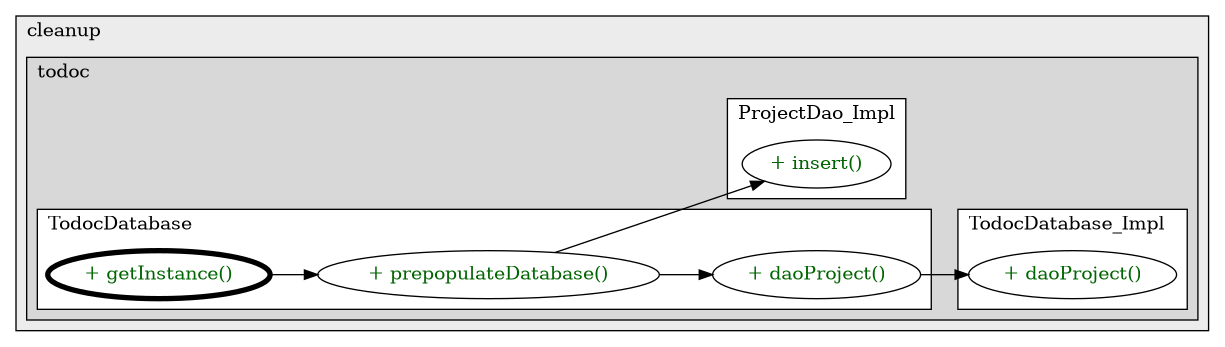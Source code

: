 @startuml

/' diagram meta data start
config=CallConfiguration;
{
  "rootMethod": "com.cleanup.todoc.database.TodocDatabase#getInstance(Context)",
  "projectClassification": {
    "searchMode": "OpenProject", // OpenProject, AllProjects
    "includedProjects": "",
    "pathEndKeywords": "*.impl",
    "isClientPath": "",
    "isClientName": "",
    "isTestPath": "",
    "isTestName": "",
    "isMappingPath": "",
    "isMappingName": "",
    "isDataAccessPath": "",
    "isDataAccessName": "",
    "isDataStructurePath": "",
    "isDataStructureName": "",
    "isInterfaceStructuresPath": "",
    "isInterfaceStructuresName": "",
    "isEntryPointPath": "",
    "isEntryPointName": "",
    "treatFinalFieldsAsMandatory": false
  },
  "graphRestriction": {
    "classPackageExcludeFilter": "",
    "classPackageIncludeFilter": "",
    "classNameExcludeFilter": "",
    "classNameIncludeFilter": "",
    "methodNameExcludeFilter": "",
    "methodNameIncludeFilter": "",
    "removeByInheritance": "", // inheritance/annotation based filtering is done in a second step
    "removeByAnnotation": "",
    "removeByClassPackage": "", // cleanup the graph after inheritance/annotation based filtering is done
    "removeByClassName": "",
    "cutMappings": false,
    "cutEnum": true,
    "cutTests": true,
    "cutClient": true,
    "cutDataAccess": true,
    "cutInterfaceStructures": true,
    "cutDataStructures": true,
    "cutGetterAndSetter": true,
    "cutConstructors": true
  },
  "graphTraversal": {
    "forwardDepth": 3,
    "backwardDepth": 3,
    "classPackageExcludeFilter": "",
    "classPackageIncludeFilter": "",
    "classNameExcludeFilter": "",
    "classNameIncludeFilter": "",
    "methodNameExcludeFilter": "",
    "methodNameIncludeFilter": "",
    "hideMappings": false,
    "hideDataStructures": false,
    "hidePrivateMethods": true,
    "hideInterfaceCalls": true, // indirection: implementation -> interface (is hidden) -> implementation
    "onlyShowApplicationEntryPoints": false, // root node is included
    "useMethodCallsForStructureDiagram": "ForwardOnly" // ForwardOnly, BothDirections, No
  },
  "details": {
    "aggregation": "GroupByClass", // ByClass, GroupByClass, None
    "showMethodParametersTypes": false,
    "showMethodParametersNames": false,
    "showMethodReturnType": false,
    "showPackageLevels": 2,
    "showCallOrder": false,
    "edgeMode": "MethodsOnly", // TypesOnly, MethodsOnly, TypesAndMethods, MethodsAndDirectTypeUsage
    "showDetailedClassStructure": false
  },
  "rootClass": "com.cleanup.todoc.database.TodocDatabase",
  "extensionCallbackMethod": "" // qualified.class.name#methodName - signature: public static String method(String)
}
diagram meta data end '/



digraph g {
    rankdir="LR"
    splines=polyline
    

'nodes 
subgraph cluster_856774308 { 
   	label=cleanup
	labeljust=l
	fillcolor="#ececec"
	style=filled
   
   subgraph cluster_1925994771 { 
   	label=todoc
	labeljust=l
	fillcolor="#d8d8d8"
	style=filled
   
   subgraph cluster_1646619053 { 
   	label=TodocDatabase
	labeljust=l
	fillcolor=white
	style=filled
   
   TodocDatabase1426069251XXXdaoProject0[
	label="+ daoProject()"
	style=filled
	fillcolor=white
	tooltip="TodocDatabase

null"
	fontcolor=darkgreen
];

TodocDatabase1426069251XXXgetInstance1678783089[
	label="+ getInstance()"
	style=filled
	fillcolor=white
	tooltip="TodocDatabase

null"
	penwidth=4
	fontcolor=darkgreen
];

TodocDatabase1426069251XXXprepopulateDatabase0[
	label="+ prepopulateDatabase()"
	style=filled
	fillcolor=white
	tooltip="TodocDatabase

null"
	fontcolor=darkgreen
];
} 

subgraph cluster_2039993966 { 
   	label=TodocDatabase_Impl
	labeljust=l
	fillcolor=white
	style=filled
   
   TodocDatabase_Impl1426069251XXXdaoProject0[
	label="+ daoProject()"
	style=filled
	fillcolor=white
	tooltip="TodocDatabase_Impl

null"
	fontcolor=darkgreen
];
} 

subgraph cluster_558908411 { 
   	label=ProjectDao_Impl
	labeljust=l
	fillcolor=white
	style=filled
   
   ProjectDao_Impl1426069251XXXinsert1355342585[
	label="+ insert()"
	style=filled
	fillcolor=white
	tooltip="ProjectDao_Impl

null"
	fontcolor=darkgreen
];
} 
} 
} 

'edges    
TodocDatabase1426069251XXXdaoProject0 -> TodocDatabase_Impl1426069251XXXdaoProject0;
TodocDatabase1426069251XXXgetInstance1678783089 -> TodocDatabase1426069251XXXprepopulateDatabase0;
TodocDatabase1426069251XXXprepopulateDatabase0 -> ProjectDao_Impl1426069251XXXinsert1355342585;
TodocDatabase1426069251XXXprepopulateDatabase0 -> TodocDatabase1426069251XXXdaoProject0;
    
}
@enduml